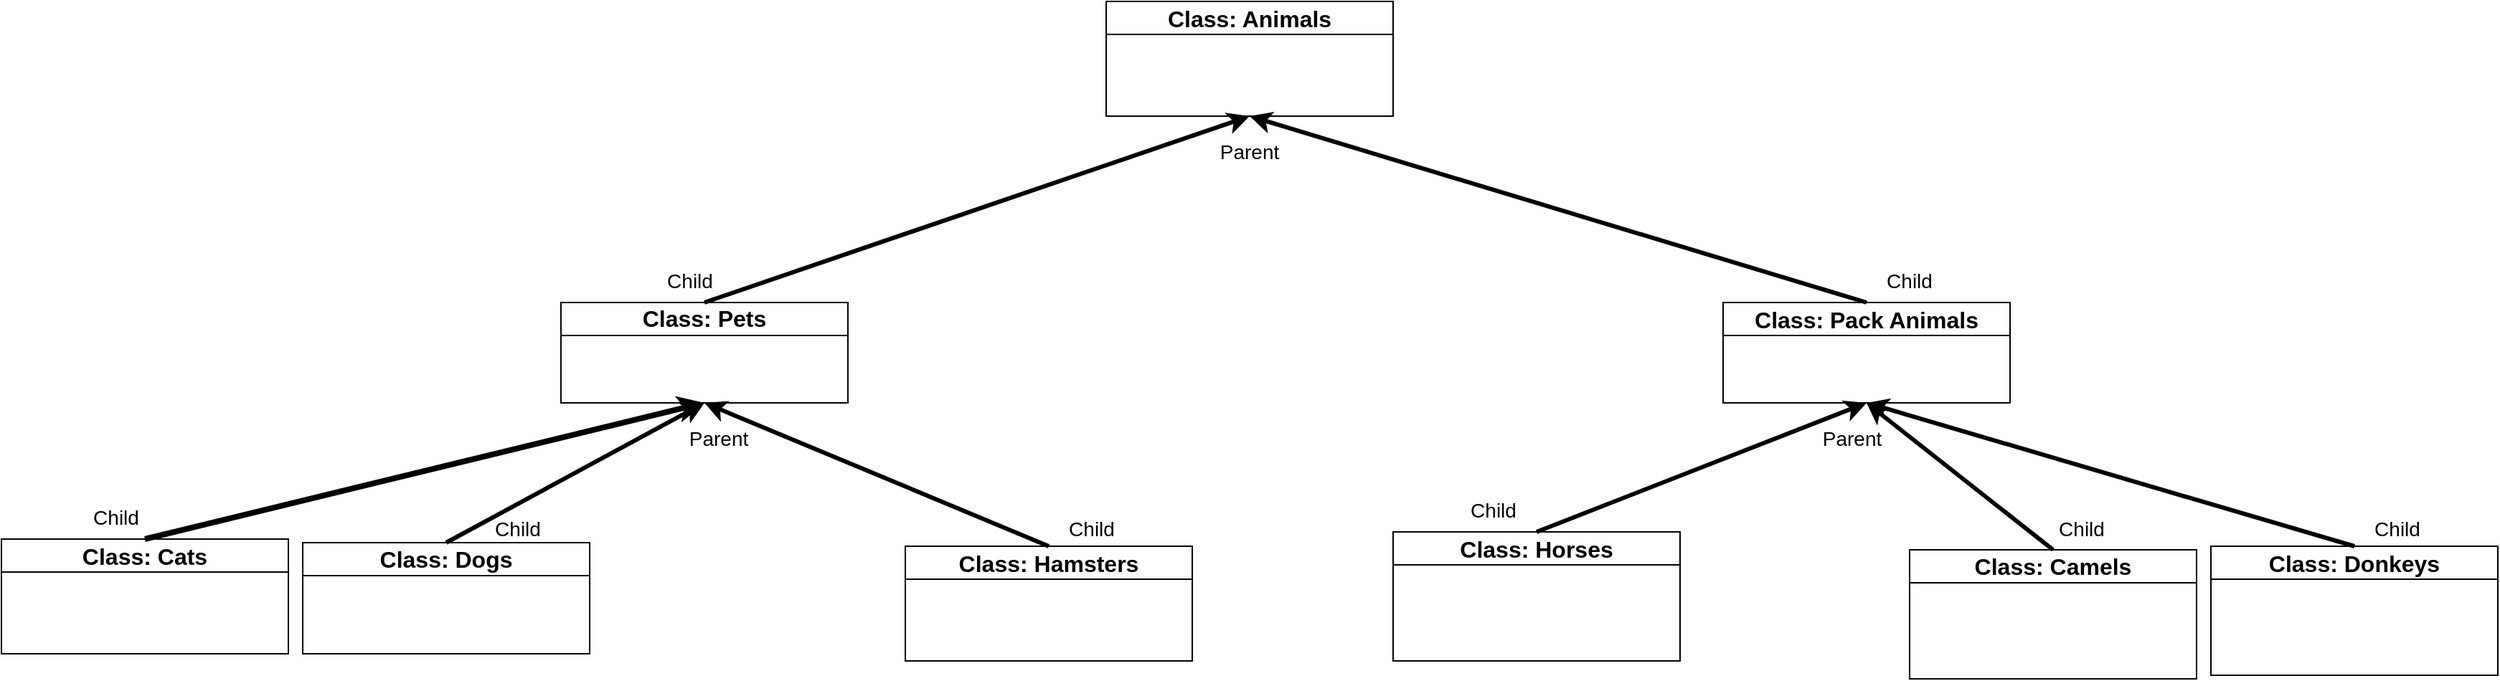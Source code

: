 <mxfile version="24.8.3">
  <diagram name="Page-1" id="UPslingoltGqUlNdeTb4">
    <mxGraphModel dx="2901" dy="1106" grid="1" gridSize="10" guides="1" tooltips="1" connect="1" arrows="1" fold="1" page="1" pageScale="1" pageWidth="827" pageHeight="1169" math="0" shadow="0">
      <root>
        <mxCell id="0" />
        <mxCell id="1" parent="0" />
        <mxCell id="rjg5xNJYRgZYAdvwdAU5-2" value="Class: Animals" style="swimlane;whiteSpace=wrap;html=1;fontSize=16;" vertex="1" parent="1">
          <mxGeometry x="460" y="90" width="200" height="80" as="geometry" />
        </mxCell>
        <mxCell id="rjg5xNJYRgZYAdvwdAU5-3" value="&lt;p style=&quot;line-height: 120%;&quot;&gt;&lt;font style=&quot;font-size: 16px;&quot;&gt;Class: Pets&lt;/font&gt;&lt;/p&gt;" style="swimlane;whiteSpace=wrap;html=1;" vertex="1" parent="1">
          <mxGeometry x="80" y="300" width="200" height="70" as="geometry" />
        </mxCell>
        <mxCell id="rjg5xNJYRgZYAdvwdAU5-4" value="&lt;font style=&quot;font-size: 16px;&quot;&gt;Class: Pack Animals&lt;/font&gt;" style="swimlane;whiteSpace=wrap;html=1;" vertex="1" parent="1">
          <mxGeometry x="890" y="300" width="200" height="70" as="geometry" />
        </mxCell>
        <mxCell id="rjg5xNJYRgZYAdvwdAU5-5" value="&lt;font style=&quot;font-size: 16px;&quot;&gt;Class: Cats&lt;/font&gt;" style="swimlane;whiteSpace=wrap;html=1;" vertex="1" parent="1">
          <mxGeometry x="-310" y="465" width="200" height="80" as="geometry" />
        </mxCell>
        <mxCell id="rjg5xNJYRgZYAdvwdAU5-6" value="&lt;font style=&quot;font-size: 16px;&quot;&gt;Class: Dogs&lt;/font&gt;" style="swimlane;whiteSpace=wrap;html=1;" vertex="1" parent="1">
          <mxGeometry x="-100" y="467.5" width="200" height="77.5" as="geometry" />
        </mxCell>
        <mxCell id="rjg5xNJYRgZYAdvwdAU5-8" value="&lt;font style=&quot;font-size: 16px;&quot;&gt;Class: Hamsters&lt;/font&gt;" style="swimlane;whiteSpace=wrap;html=1;" vertex="1" parent="1">
          <mxGeometry x="320" y="470" width="200" height="80" as="geometry" />
        </mxCell>
        <mxCell id="rjg5xNJYRgZYAdvwdAU5-9" value="Class: Horses" style="swimlane;whiteSpace=wrap;html=1;fontSize=16;" vertex="1" parent="1">
          <mxGeometry x="660" y="460" width="200" height="90" as="geometry" />
        </mxCell>
        <mxCell id="rjg5xNJYRgZYAdvwdAU5-10" value="Class: Camels" style="swimlane;whiteSpace=wrap;html=1;fontSize=16;" vertex="1" parent="1">
          <mxGeometry x="1020" y="472.5" width="200" height="90" as="geometry" />
        </mxCell>
        <mxCell id="rjg5xNJYRgZYAdvwdAU5-11" value="Class: Donkeys" style="swimlane;whiteSpace=wrap;html=1;fontSize=16;" vertex="1" parent="1">
          <mxGeometry x="1230" y="470" width="200" height="90" as="geometry" />
        </mxCell>
        <mxCell id="rjg5xNJYRgZYAdvwdAU5-12" value="" style="endArrow=classic;html=1;rounded=0;entryX=0.5;entryY=1;entryDx=0;entryDy=0;exitX=0.5;exitY=0;exitDx=0;exitDy=0;strokeWidth=4;" edge="1" parent="1" source="rjg5xNJYRgZYAdvwdAU5-5" target="rjg5xNJYRgZYAdvwdAU5-3">
          <mxGeometry width="50" height="50" relative="1" as="geometry">
            <mxPoint x="300" y="710" as="sourcePoint" />
            <mxPoint x="440" y="510" as="targetPoint" />
          </mxGeometry>
        </mxCell>
        <mxCell id="rjg5xNJYRgZYAdvwdAU5-13" value="" style="endArrow=classic;html=1;rounded=0;entryX=0.5;entryY=1;entryDx=0;entryDy=0;exitX=0.5;exitY=0;exitDx=0;exitDy=0;strokeWidth=3;" edge="1" parent="1" source="rjg5xNJYRgZYAdvwdAU5-6" target="rjg5xNJYRgZYAdvwdAU5-3">
          <mxGeometry width="50" height="50" relative="1" as="geometry">
            <mxPoint x="390" y="560" as="sourcePoint" />
            <mxPoint x="440" y="510" as="targetPoint" />
          </mxGeometry>
        </mxCell>
        <mxCell id="rjg5xNJYRgZYAdvwdAU5-14" value="" style="endArrow=classic;html=1;rounded=0;entryX=0.5;entryY=1;entryDx=0;entryDy=0;exitX=0.5;exitY=0;exitDx=0;exitDy=0;strokeWidth=3;" edge="1" parent="1" source="rjg5xNJYRgZYAdvwdAU5-8" target="rjg5xNJYRgZYAdvwdAU5-3">
          <mxGeometry width="50" height="50" relative="1" as="geometry">
            <mxPoint x="390" y="560" as="sourcePoint" />
            <mxPoint x="440" y="510" as="targetPoint" />
          </mxGeometry>
        </mxCell>
        <mxCell id="rjg5xNJYRgZYAdvwdAU5-15" value="" style="endArrow=classic;html=1;rounded=0;entryX=0.5;entryY=1;entryDx=0;entryDy=0;exitX=0.5;exitY=0;exitDx=0;exitDy=0;strokeWidth=3;" edge="1" parent="1" source="rjg5xNJYRgZYAdvwdAU5-3" target="rjg5xNJYRgZYAdvwdAU5-2">
          <mxGeometry width="50" height="50" relative="1" as="geometry">
            <mxPoint x="390" y="560" as="sourcePoint" />
            <mxPoint x="440" y="510" as="targetPoint" />
          </mxGeometry>
        </mxCell>
        <mxCell id="rjg5xNJYRgZYAdvwdAU5-16" value="" style="endArrow=classic;html=1;rounded=0;entryX=0.5;entryY=1;entryDx=0;entryDy=0;exitX=0.5;exitY=0;exitDx=0;exitDy=0;strokeWidth=3;" edge="1" parent="1" source="rjg5xNJYRgZYAdvwdAU5-4" target="rjg5xNJYRgZYAdvwdAU5-2">
          <mxGeometry width="50" height="50" relative="1" as="geometry">
            <mxPoint x="390" y="560" as="sourcePoint" />
            <mxPoint x="440" y="510" as="targetPoint" />
          </mxGeometry>
        </mxCell>
        <mxCell id="rjg5xNJYRgZYAdvwdAU5-17" value="" style="endArrow=classic;html=1;rounded=0;entryX=0.5;entryY=1;entryDx=0;entryDy=0;exitX=0.5;exitY=0;exitDx=0;exitDy=0;strokeWidth=3;" edge="1" parent="1" source="rjg5xNJYRgZYAdvwdAU5-9" target="rjg5xNJYRgZYAdvwdAU5-4">
          <mxGeometry width="50" height="50" relative="1" as="geometry">
            <mxPoint x="390" y="560" as="sourcePoint" />
            <mxPoint x="440" y="510" as="targetPoint" />
          </mxGeometry>
        </mxCell>
        <mxCell id="rjg5xNJYRgZYAdvwdAU5-18" value="" style="endArrow=classic;html=1;rounded=0;entryX=0.5;entryY=1;entryDx=0;entryDy=0;exitX=0.5;exitY=0;exitDx=0;exitDy=0;strokeWidth=3;" edge="1" parent="1" source="rjg5xNJYRgZYAdvwdAU5-10" target="rjg5xNJYRgZYAdvwdAU5-4">
          <mxGeometry width="50" height="50" relative="1" as="geometry">
            <mxPoint x="390" y="560" as="sourcePoint" />
            <mxPoint x="440" y="510" as="targetPoint" />
          </mxGeometry>
        </mxCell>
        <mxCell id="rjg5xNJYRgZYAdvwdAU5-19" value="" style="endArrow=classic;html=1;rounded=0;entryX=0.5;entryY=1;entryDx=0;entryDy=0;exitX=0.5;exitY=0;exitDx=0;exitDy=0;strokeWidth=3;" edge="1" parent="1" source="rjg5xNJYRgZYAdvwdAU5-11" target="rjg5xNJYRgZYAdvwdAU5-4">
          <mxGeometry width="50" height="50" relative="1" as="geometry">
            <mxPoint x="390" y="560" as="sourcePoint" />
            <mxPoint x="440" y="510" as="targetPoint" />
          </mxGeometry>
        </mxCell>
        <mxCell id="rjg5xNJYRgZYAdvwdAU5-20" value="&lt;font style=&quot;font-size: 14px;&quot;&gt;Child&lt;/font&gt;" style="text;html=1;align=center;verticalAlign=middle;whiteSpace=wrap;rounded=0;" vertex="1" parent="1">
          <mxGeometry x="140" y="270" width="60" height="30" as="geometry" />
        </mxCell>
        <mxCell id="rjg5xNJYRgZYAdvwdAU5-21" value="Parent" style="text;html=1;align=center;verticalAlign=middle;whiteSpace=wrap;rounded=0;fontSize=14;" vertex="1" parent="1">
          <mxGeometry x="530" y="180" width="60" height="30" as="geometry" />
        </mxCell>
        <mxCell id="rjg5xNJYRgZYAdvwdAU5-22" value="Child" style="text;html=1;align=center;verticalAlign=middle;whiteSpace=wrap;rounded=0;fontSize=14;" vertex="1" parent="1">
          <mxGeometry x="990" y="270" width="60" height="30" as="geometry" />
        </mxCell>
        <mxCell id="rjg5xNJYRgZYAdvwdAU5-24" value="Parent" style="text;html=1;align=center;verticalAlign=middle;whiteSpace=wrap;rounded=0;fontSize=14;" vertex="1" parent="1">
          <mxGeometry x="160" y="380" width="60" height="30" as="geometry" />
        </mxCell>
        <mxCell id="rjg5xNJYRgZYAdvwdAU5-25" value="Parent" style="text;html=1;align=center;verticalAlign=middle;whiteSpace=wrap;rounded=0;fontSize=14;" vertex="1" parent="1">
          <mxGeometry x="950" y="380" width="60" height="30" as="geometry" />
        </mxCell>
        <mxCell id="rjg5xNJYRgZYAdvwdAU5-26" value="&lt;font style=&quot;font-size: 14px;&quot;&gt;Child&lt;/font&gt;" style="text;html=1;align=center;verticalAlign=middle;whiteSpace=wrap;rounded=0;" vertex="1" parent="1">
          <mxGeometry x="-260" y="435" width="60" height="30" as="geometry" />
        </mxCell>
        <mxCell id="rjg5xNJYRgZYAdvwdAU5-27" value="&lt;font style=&quot;font-size: 14px;&quot;&gt;Child&lt;/font&gt;" style="text;html=1;align=center;verticalAlign=middle;whiteSpace=wrap;rounded=0;" vertex="1" parent="1">
          <mxGeometry x="20" y="442.5" width="60" height="30" as="geometry" />
        </mxCell>
        <mxCell id="rjg5xNJYRgZYAdvwdAU5-28" value="&lt;font style=&quot;font-size: 14px;&quot;&gt;Child&lt;/font&gt;" style="text;html=1;align=center;verticalAlign=middle;whiteSpace=wrap;rounded=0;" vertex="1" parent="1">
          <mxGeometry x="420" y="442.5" width="60" height="30" as="geometry" />
        </mxCell>
        <mxCell id="rjg5xNJYRgZYAdvwdAU5-29" value="&lt;font style=&quot;font-size: 14px;&quot;&gt;Child&lt;/font&gt;" style="text;html=1;align=center;verticalAlign=middle;whiteSpace=wrap;rounded=0;" vertex="1" parent="1">
          <mxGeometry x="700" y="430" width="60" height="30" as="geometry" />
        </mxCell>
        <mxCell id="rjg5xNJYRgZYAdvwdAU5-30" value="&lt;font style=&quot;font-size: 14px;&quot;&gt;Child&lt;/font&gt;" style="text;html=1;align=center;verticalAlign=middle;whiteSpace=wrap;rounded=0;" vertex="1" parent="1">
          <mxGeometry x="1110" y="442.5" width="60" height="30" as="geometry" />
        </mxCell>
        <mxCell id="rjg5xNJYRgZYAdvwdAU5-31" value="&lt;font style=&quot;font-size: 14px;&quot;&gt;Child&lt;/font&gt;" style="text;html=1;align=center;verticalAlign=middle;whiteSpace=wrap;rounded=0;" vertex="1" parent="1">
          <mxGeometry x="1330" y="442.5" width="60" height="30" as="geometry" />
        </mxCell>
      </root>
    </mxGraphModel>
  </diagram>
</mxfile>
